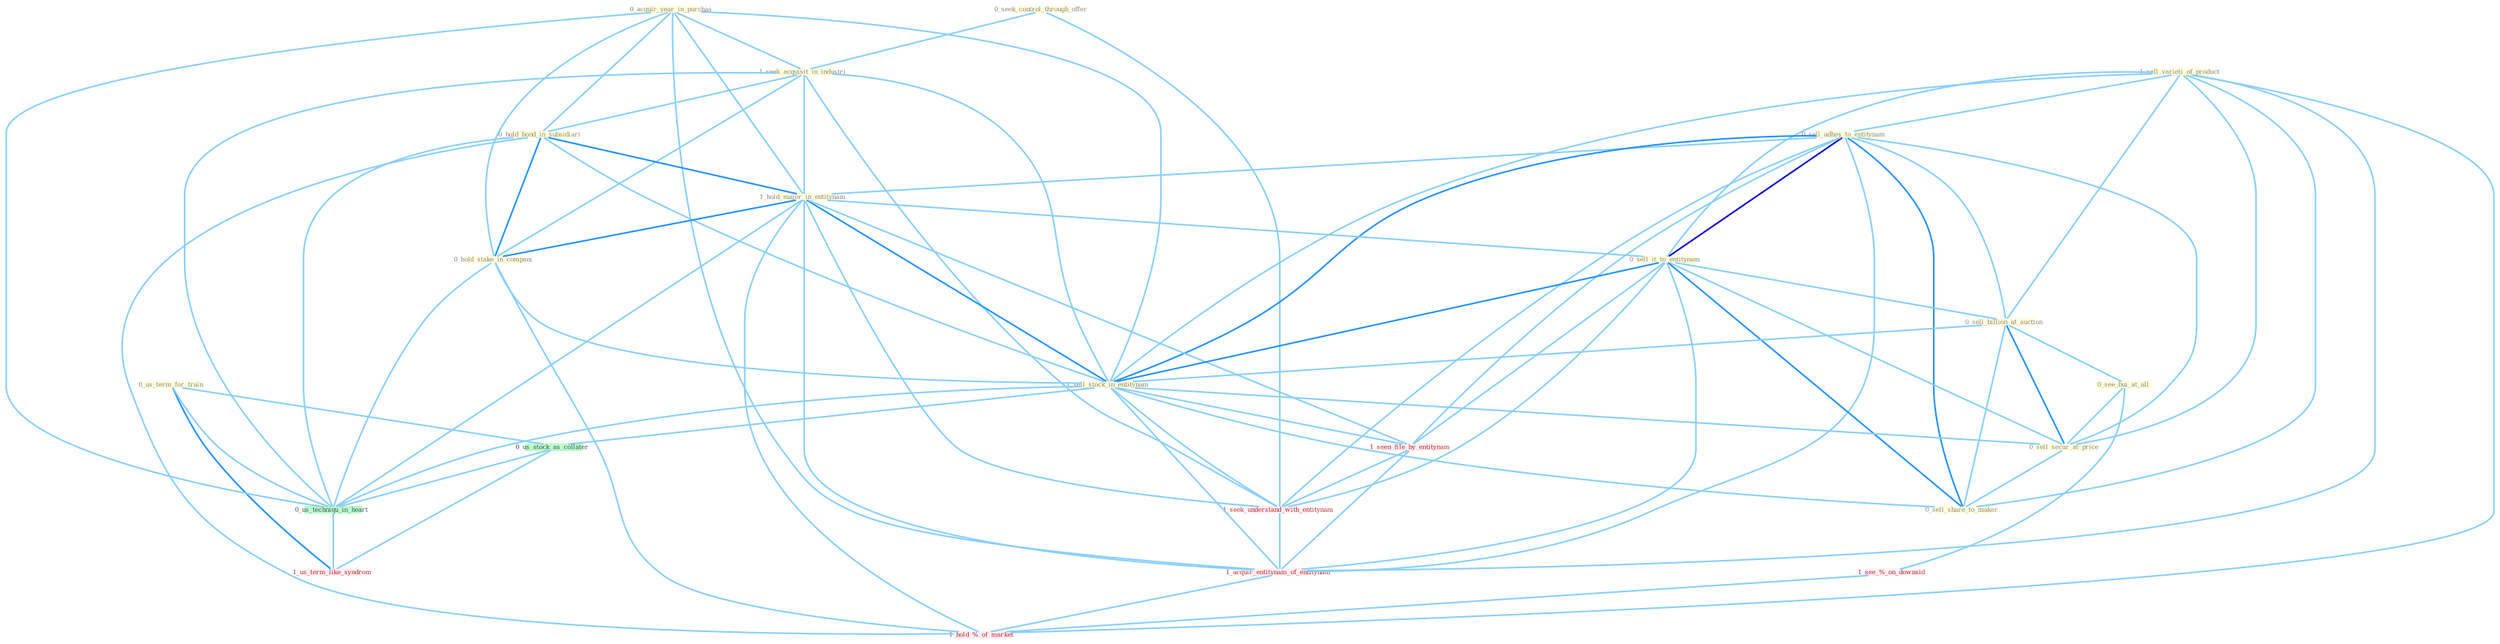 Graph G{ 
    node
    [shape=polygon,style=filled,width=.5,height=.06,color="#BDFCC9",fixedsize=true,fontsize=4,
    fontcolor="#2f4f4f"];
    {node
    [color="#ffffe0", fontcolor="#8b7d6b"] "0_us_term_for_train " "0_acquir_year_in_purchas " "0_seek_control_through_offer " "1_sell_varieti_of_product " "1_seek_acquisit_in_industri " "0_sell_adhes_to_entitynam " "0_hold_bond_in_subsidiari " "1_hold_major_in_entitynam " "0_sell_it_to_entitynam " "0_sell_billion_at_auction " "0_hold_stake_in_compani " "1_sell_stock_in_entitynam " "0_see_bui_at_all " "0_sell_secur_at_price " "0_sell_share_to_maker "}
{node [color="#fff0f5", fontcolor="#b22222"] "1_seen_file_by_entitynam " "1_seek_understand_with_entitynam " "1_acquir_entitynam_of_entitynam " "1_see_%_on_downsid " "1_us_term_like_syndrom " "1_hold_%_of_market "}
edge [color="#B0E2FF"];

	"0_us_term_for_train " -- "0_us_stock_as_collater " [w="1", color="#87cefa" ];
	"0_us_term_for_train " -- "0_us_techniqu_in_heart " [w="1", color="#87cefa" ];
	"0_us_term_for_train " -- "1_us_term_like_syndrom " [w="2", color="#1e90ff" , len=0.8];
	"0_acquir_year_in_purchas " -- "1_seek_acquisit_in_industri " [w="1", color="#87cefa" ];
	"0_acquir_year_in_purchas " -- "0_hold_bond_in_subsidiari " [w="1", color="#87cefa" ];
	"0_acquir_year_in_purchas " -- "1_hold_major_in_entitynam " [w="1", color="#87cefa" ];
	"0_acquir_year_in_purchas " -- "0_hold_stake_in_compani " [w="1", color="#87cefa" ];
	"0_acquir_year_in_purchas " -- "1_sell_stock_in_entitynam " [w="1", color="#87cefa" ];
	"0_acquir_year_in_purchas " -- "1_acquir_entitynam_of_entitynam " [w="1", color="#87cefa" ];
	"0_acquir_year_in_purchas " -- "0_us_techniqu_in_heart " [w="1", color="#87cefa" ];
	"0_seek_control_through_offer " -- "1_seek_acquisit_in_industri " [w="1", color="#87cefa" ];
	"0_seek_control_through_offer " -- "1_seek_understand_with_entitynam " [w="1", color="#87cefa" ];
	"1_sell_varieti_of_product " -- "0_sell_adhes_to_entitynam " [w="1", color="#87cefa" ];
	"1_sell_varieti_of_product " -- "0_sell_it_to_entitynam " [w="1", color="#87cefa" ];
	"1_sell_varieti_of_product " -- "0_sell_billion_at_auction " [w="1", color="#87cefa" ];
	"1_sell_varieti_of_product " -- "1_sell_stock_in_entitynam " [w="1", color="#87cefa" ];
	"1_sell_varieti_of_product " -- "0_sell_secur_at_price " [w="1", color="#87cefa" ];
	"1_sell_varieti_of_product " -- "0_sell_share_to_maker " [w="1", color="#87cefa" ];
	"1_sell_varieti_of_product " -- "1_acquir_entitynam_of_entitynam " [w="1", color="#87cefa" ];
	"1_sell_varieti_of_product " -- "1_hold_%_of_market " [w="1", color="#87cefa" ];
	"1_seek_acquisit_in_industri " -- "0_hold_bond_in_subsidiari " [w="1", color="#87cefa" ];
	"1_seek_acquisit_in_industri " -- "1_hold_major_in_entitynam " [w="1", color="#87cefa" ];
	"1_seek_acquisit_in_industri " -- "0_hold_stake_in_compani " [w="1", color="#87cefa" ];
	"1_seek_acquisit_in_industri " -- "1_sell_stock_in_entitynam " [w="1", color="#87cefa" ];
	"1_seek_acquisit_in_industri " -- "1_seek_understand_with_entitynam " [w="1", color="#87cefa" ];
	"1_seek_acquisit_in_industri " -- "0_us_techniqu_in_heart " [w="1", color="#87cefa" ];
	"0_sell_adhes_to_entitynam " -- "1_hold_major_in_entitynam " [w="1", color="#87cefa" ];
	"0_sell_adhes_to_entitynam " -- "0_sell_it_to_entitynam " [w="3", color="#0000cd" , len=0.6];
	"0_sell_adhes_to_entitynam " -- "0_sell_billion_at_auction " [w="1", color="#87cefa" ];
	"0_sell_adhes_to_entitynam " -- "1_sell_stock_in_entitynam " [w="2", color="#1e90ff" , len=0.8];
	"0_sell_adhes_to_entitynam " -- "0_sell_secur_at_price " [w="1", color="#87cefa" ];
	"0_sell_adhes_to_entitynam " -- "0_sell_share_to_maker " [w="2", color="#1e90ff" , len=0.8];
	"0_sell_adhes_to_entitynam " -- "1_seen_file_by_entitynam " [w="1", color="#87cefa" ];
	"0_sell_adhes_to_entitynam " -- "1_seek_understand_with_entitynam " [w="1", color="#87cefa" ];
	"0_sell_adhes_to_entitynam " -- "1_acquir_entitynam_of_entitynam " [w="1", color="#87cefa" ];
	"0_hold_bond_in_subsidiari " -- "1_hold_major_in_entitynam " [w="2", color="#1e90ff" , len=0.8];
	"0_hold_bond_in_subsidiari " -- "0_hold_stake_in_compani " [w="2", color="#1e90ff" , len=0.8];
	"0_hold_bond_in_subsidiari " -- "1_sell_stock_in_entitynam " [w="1", color="#87cefa" ];
	"0_hold_bond_in_subsidiari " -- "0_us_techniqu_in_heart " [w="1", color="#87cefa" ];
	"0_hold_bond_in_subsidiari " -- "1_hold_%_of_market " [w="1", color="#87cefa" ];
	"1_hold_major_in_entitynam " -- "0_sell_it_to_entitynam " [w="1", color="#87cefa" ];
	"1_hold_major_in_entitynam " -- "0_hold_stake_in_compani " [w="2", color="#1e90ff" , len=0.8];
	"1_hold_major_in_entitynam " -- "1_sell_stock_in_entitynam " [w="2", color="#1e90ff" , len=0.8];
	"1_hold_major_in_entitynam " -- "1_seen_file_by_entitynam " [w="1", color="#87cefa" ];
	"1_hold_major_in_entitynam " -- "1_seek_understand_with_entitynam " [w="1", color="#87cefa" ];
	"1_hold_major_in_entitynam " -- "1_acquir_entitynam_of_entitynam " [w="1", color="#87cefa" ];
	"1_hold_major_in_entitynam " -- "0_us_techniqu_in_heart " [w="1", color="#87cefa" ];
	"1_hold_major_in_entitynam " -- "1_hold_%_of_market " [w="1", color="#87cefa" ];
	"0_sell_it_to_entitynam " -- "0_sell_billion_at_auction " [w="1", color="#87cefa" ];
	"0_sell_it_to_entitynam " -- "1_sell_stock_in_entitynam " [w="2", color="#1e90ff" , len=0.8];
	"0_sell_it_to_entitynam " -- "0_sell_secur_at_price " [w="1", color="#87cefa" ];
	"0_sell_it_to_entitynam " -- "0_sell_share_to_maker " [w="2", color="#1e90ff" , len=0.8];
	"0_sell_it_to_entitynam " -- "1_seen_file_by_entitynam " [w="1", color="#87cefa" ];
	"0_sell_it_to_entitynam " -- "1_seek_understand_with_entitynam " [w="1", color="#87cefa" ];
	"0_sell_it_to_entitynam " -- "1_acquir_entitynam_of_entitynam " [w="1", color="#87cefa" ];
	"0_sell_billion_at_auction " -- "1_sell_stock_in_entitynam " [w="1", color="#87cefa" ];
	"0_sell_billion_at_auction " -- "0_see_bui_at_all " [w="1", color="#87cefa" ];
	"0_sell_billion_at_auction " -- "0_sell_secur_at_price " [w="2", color="#1e90ff" , len=0.8];
	"0_sell_billion_at_auction " -- "0_sell_share_to_maker " [w="1", color="#87cefa" ];
	"0_hold_stake_in_compani " -- "1_sell_stock_in_entitynam " [w="1", color="#87cefa" ];
	"0_hold_stake_in_compani " -- "0_us_techniqu_in_heart " [w="1", color="#87cefa" ];
	"0_hold_stake_in_compani " -- "1_hold_%_of_market " [w="1", color="#87cefa" ];
	"1_sell_stock_in_entitynam " -- "0_sell_secur_at_price " [w="1", color="#87cefa" ];
	"1_sell_stock_in_entitynam " -- "0_sell_share_to_maker " [w="1", color="#87cefa" ];
	"1_sell_stock_in_entitynam " -- "1_seen_file_by_entitynam " [w="1", color="#87cefa" ];
	"1_sell_stock_in_entitynam " -- "0_us_stock_as_collater " [w="1", color="#87cefa" ];
	"1_sell_stock_in_entitynam " -- "1_seek_understand_with_entitynam " [w="1", color="#87cefa" ];
	"1_sell_stock_in_entitynam " -- "1_acquir_entitynam_of_entitynam " [w="1", color="#87cefa" ];
	"1_sell_stock_in_entitynam " -- "0_us_techniqu_in_heart " [w="1", color="#87cefa" ];
	"0_see_bui_at_all " -- "0_sell_secur_at_price " [w="1", color="#87cefa" ];
	"0_see_bui_at_all " -- "1_see_%_on_downsid " [w="1", color="#87cefa" ];
	"0_sell_secur_at_price " -- "0_sell_share_to_maker " [w="1", color="#87cefa" ];
	"1_seen_file_by_entitynam " -- "1_seek_understand_with_entitynam " [w="1", color="#87cefa" ];
	"1_seen_file_by_entitynam " -- "1_acquir_entitynam_of_entitynam " [w="1", color="#87cefa" ];
	"0_us_stock_as_collater " -- "0_us_techniqu_in_heart " [w="1", color="#87cefa" ];
	"0_us_stock_as_collater " -- "1_us_term_like_syndrom " [w="1", color="#87cefa" ];
	"1_seek_understand_with_entitynam " -- "1_acquir_entitynam_of_entitynam " [w="1", color="#87cefa" ];
	"1_acquir_entitynam_of_entitynam " -- "1_hold_%_of_market " [w="1", color="#87cefa" ];
	"0_us_techniqu_in_heart " -- "1_us_term_like_syndrom " [w="1", color="#87cefa" ];
	"1_see_%_on_downsid " -- "1_hold_%_of_market " [w="1", color="#87cefa" ];
}